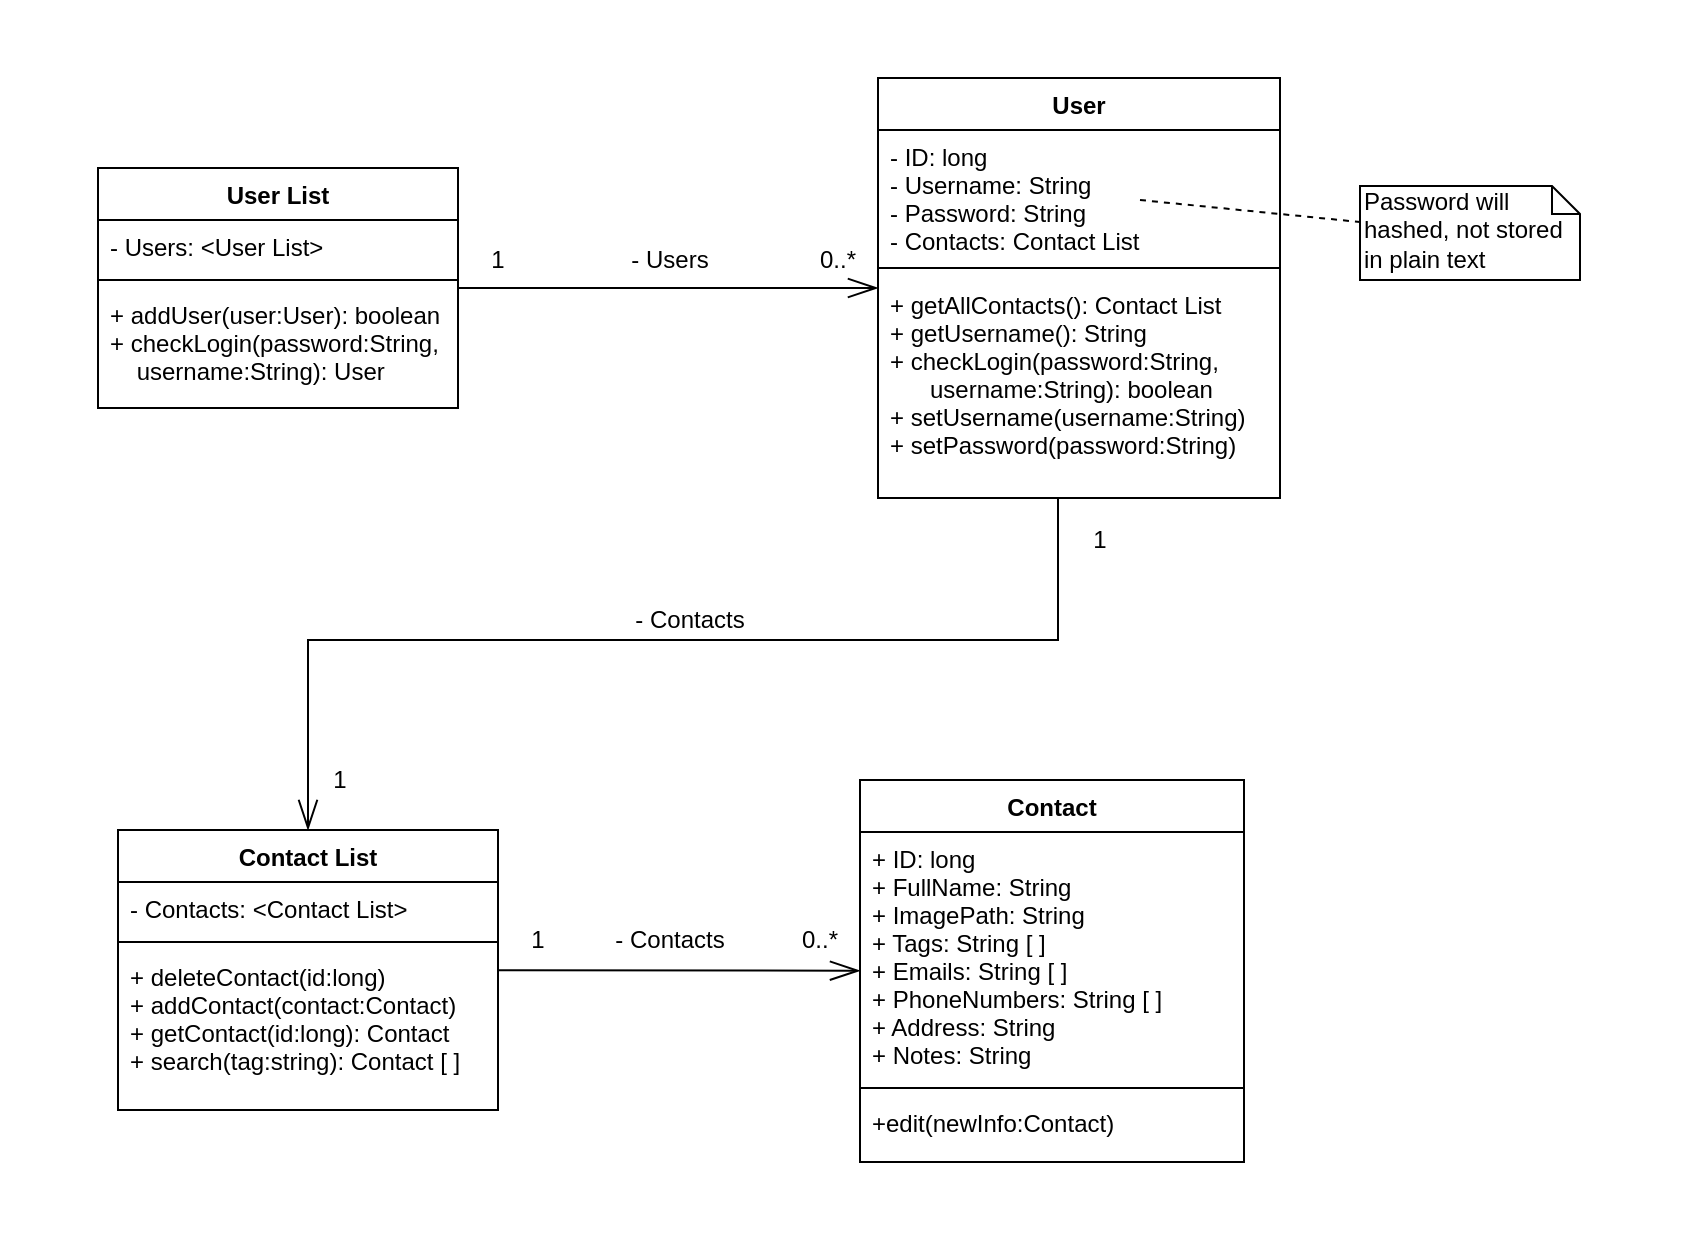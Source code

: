 <mxfile version="13.1.3" type="device"><diagram id="bLmB_LzR0BzOg6oAVkzb" name="Page-1"><mxGraphModel dx="1422" dy="756" grid="1" gridSize="10" guides="1" tooltips="1" connect="1" arrows="1" fold="1" page="1" pageScale="1" pageWidth="1100" pageHeight="850" math="0" shadow="0"><root><mxCell id="0"/><mxCell id="1" parent="0"/><mxCell id="7PhZm-5lIpzk7gEg2Kvw-50" style="edgeStyle=orthogonalEdgeStyle;rounded=0;orthogonalLoop=1;jettySize=auto;html=1;exitX=0.5;exitY=1;exitDx=0;exitDy=0;endArrow=openThin;endFill=0;endSize=13;" parent="1" source="7PhZm-5lIpzk7gEg2Kvw-25" target="7PhZm-5lIpzk7gEg2Kvw-36" edge="1"><mxGeometry relative="1" as="geometry"><Array as="points"><mxPoint x="659" y="364"/><mxPoint x="659" y="435"/><mxPoint x="284" y="435"/></Array></mxGeometry></mxCell><mxCell id="7PhZm-5lIpzk7gEg2Kvw-49" value="" style="endArrow=openThin;html=1;endFill=0;endSize=13;" parent="1" source="7PhZm-5lIpzk7gEg2Kvw-6" target="7PhZm-5lIpzk7gEg2Kvw-25" edge="1"><mxGeometry width="50" height="50" relative="1" as="geometry"><mxPoint x="650" y="485" as="sourcePoint"/><mxPoint x="650" y="305" as="targetPoint"/></mxGeometry></mxCell><mxCell id="7PhZm-5lIpzk7gEg2Kvw-52" value="" style="endArrow=openThin;html=1;endFill=0;endSize=13;" parent="1" source="7PhZm-5lIpzk7gEg2Kvw-36" target="7PhZm-5lIpzk7gEg2Kvw-14" edge="1"><mxGeometry width="50" height="50" relative="1" as="geometry"><mxPoint x="369" y="269" as="sourcePoint"/><mxPoint x="579" y="269" as="targetPoint"/></mxGeometry></mxCell><mxCell id="7PhZm-5lIpzk7gEg2Kvw-53" value="- Users" style="text;html=1;strokeColor=none;fillColor=none;align=center;verticalAlign=middle;whiteSpace=wrap;rounded=0;" parent="1" vertex="1"><mxGeometry x="440" y="235" width="50" height="20" as="geometry"/></mxCell><mxCell id="7PhZm-5lIpzk7gEg2Kvw-54" value="- Contacts" style="text;html=1;strokeColor=none;fillColor=none;align=center;verticalAlign=middle;whiteSpace=wrap;rounded=0;" parent="1" vertex="1"><mxGeometry x="440" y="415" width="70" height="20" as="geometry"/></mxCell><mxCell id="7PhZm-5lIpzk7gEg2Kvw-55" value="- Contacts" style="text;html=1;strokeColor=none;fillColor=none;align=center;verticalAlign=middle;whiteSpace=wrap;rounded=0;" parent="1" vertex="1"><mxGeometry x="430" y="575" width="70" height="20" as="geometry"/></mxCell><mxCell id="7PhZm-5lIpzk7gEg2Kvw-56" value="1" style="text;html=1;strokeColor=none;fillColor=none;align=center;verticalAlign=middle;whiteSpace=wrap;rounded=0;" parent="1" vertex="1"><mxGeometry x="660" y="375" width="40" height="20" as="geometry"/></mxCell><mxCell id="7PhZm-5lIpzk7gEg2Kvw-57" value="1" style="text;html=1;strokeColor=none;fillColor=none;align=center;verticalAlign=middle;whiteSpace=wrap;rounded=0;" parent="1" vertex="1"><mxGeometry x="280" y="495" width="40" height="20" as="geometry"/></mxCell><mxCell id="7PhZm-5lIpzk7gEg2Kvw-58" value="1" style="text;html=1;strokeColor=none;fillColor=none;align=center;verticalAlign=middle;whiteSpace=wrap;rounded=0;" parent="1" vertex="1"><mxGeometry x="359" y="235" width="40" height="20" as="geometry"/></mxCell><mxCell id="7PhZm-5lIpzk7gEg2Kvw-59" value="1" style="text;html=1;strokeColor=none;fillColor=none;align=center;verticalAlign=middle;whiteSpace=wrap;rounded=0;" parent="1" vertex="1"><mxGeometry x="379" y="575" width="40" height="20" as="geometry"/></mxCell><mxCell id="7PhZm-5lIpzk7gEg2Kvw-60" value="0..*" style="text;html=1;strokeColor=none;fillColor=none;align=center;verticalAlign=middle;whiteSpace=wrap;rounded=0;" parent="1" vertex="1"><mxGeometry x="529" y="235" width="40" height="20" as="geometry"/></mxCell><mxCell id="7PhZm-5lIpzk7gEg2Kvw-61" value="0..*" style="text;html=1;strokeColor=none;fillColor=none;align=center;verticalAlign=middle;whiteSpace=wrap;rounded=0;rotation=0;" parent="1" vertex="1"><mxGeometry x="520" y="575" width="40" height="20" as="geometry"/></mxCell><mxCell id="7PhZm-5lIpzk7gEg2Kvw-62" value="Password will&amp;nbsp;&lt;br&gt;hashed, not stored in plain text" style="shape=note;whiteSpace=wrap;html=1;size=14;verticalAlign=top;align=left;spacingTop=-6;" parent="1" vertex="1"><mxGeometry x="810" y="208" width="110" height="47" as="geometry"/></mxCell><mxCell id="7PhZm-5lIpzk7gEg2Kvw-63" value="" style="endArrow=none;dashed=1;html=1;" parent="1" target="7PhZm-5lIpzk7gEg2Kvw-62" edge="1"><mxGeometry width="50" height="50" relative="1" as="geometry"><mxPoint x="700" y="215" as="sourcePoint"/><mxPoint x="620" y="425" as="targetPoint"/></mxGeometry></mxCell><mxCell id="7PhZm-5lIpzk7gEg2Kvw-64" value="" style="rounded=0;whiteSpace=wrap;html=1;fillColor=none;strokeColor=none;" parent="1" vertex="1"><mxGeometry x="130" y="115" width="840" height="620" as="geometry"/></mxCell><mxCell id="7PhZm-5lIpzk7gEg2Kvw-25" value="User" style="swimlane;fontStyle=1;align=center;verticalAlign=top;childLayout=stackLayout;horizontal=1;startSize=26;horizontalStack=0;resizeParent=1;resizeLast=0;collapsible=1;marginBottom=0;rounded=0;shadow=0;strokeWidth=1;fillColor=#ffffff;" parent="1" vertex="1"><mxGeometry x="569" y="154" width="201" height="210" as="geometry"><mxRectangle x="230" y="140" width="160" height="26" as="alternateBounds"/></mxGeometry></mxCell><mxCell id="7PhZm-5lIpzk7gEg2Kvw-26" value="- ID: long&#10;- Username: String&#10;- Password: String&#10;- Contacts: Contact List&#10;" style="text;align=left;verticalAlign=top;spacingLeft=4;spacingRight=4;overflow=hidden;rotatable=0;points=[[0,0.5],[1,0.5]];portConstraint=eastwest;fillColor=none;" parent="7PhZm-5lIpzk7gEg2Kvw-25" vertex="1"><mxGeometry y="26" width="201" height="64" as="geometry"/></mxCell><mxCell id="7PhZm-5lIpzk7gEg2Kvw-30" value="" style="line;html=1;strokeWidth=1;align=left;verticalAlign=middle;spacingTop=-1;spacingLeft=3;spacingRight=3;rotatable=0;labelPosition=right;points=[];portConstraint=eastwest;" parent="7PhZm-5lIpzk7gEg2Kvw-25" vertex="1"><mxGeometry y="90" width="201" height="10" as="geometry"/></mxCell><mxCell id="7PhZm-5lIpzk7gEg2Kvw-31" value="+ getAllContacts(): Contact List&#10;+ getUsername(): String&#10;+ checkLogin(password:String, &#10;      username:String): boolean&#10;+ setUsername(username:String)&#10;+ setPassword(password:String)" style="text;align=left;verticalAlign=top;spacingLeft=4;spacingRight=4;overflow=hidden;rotatable=0;points=[[0,0.5],[1,0.5]];portConstraint=eastwest;" parent="7PhZm-5lIpzk7gEg2Kvw-25" vertex="1"><mxGeometry y="100" width="201" height="110" as="geometry"/></mxCell><mxCell id="7PhZm-5lIpzk7gEg2Kvw-6" value="User List" style="swimlane;fontStyle=1;align=center;verticalAlign=top;childLayout=stackLayout;horizontal=1;startSize=26;horizontalStack=0;resizeParent=1;resizeLast=0;collapsible=1;marginBottom=0;rounded=0;shadow=0;strokeWidth=1;" parent="1" vertex="1"><mxGeometry x="179" y="199" width="180" height="120" as="geometry"><mxRectangle x="230" y="140" width="160" height="26" as="alternateBounds"/></mxGeometry></mxCell><mxCell id="7PhZm-5lIpzk7gEg2Kvw-7" value="- Users: &lt;User List&gt;" style="text;align=left;verticalAlign=top;spacingLeft=4;spacingRight=4;overflow=hidden;rotatable=0;points=[[0,0.5],[1,0.5]];portConstraint=eastwest;" parent="7PhZm-5lIpzk7gEg2Kvw-6" vertex="1"><mxGeometry y="26" width="180" height="26" as="geometry"/></mxCell><mxCell id="7PhZm-5lIpzk7gEg2Kvw-8" value="" style="line;html=1;strokeWidth=1;align=left;verticalAlign=middle;spacingTop=-1;spacingLeft=3;spacingRight=3;rotatable=0;labelPosition=right;points=[];portConstraint=eastwest;" parent="7PhZm-5lIpzk7gEg2Kvw-6" vertex="1"><mxGeometry y="52" width="180" height="8" as="geometry"/></mxCell><mxCell id="7PhZm-5lIpzk7gEg2Kvw-9" value="+ addUser(user:User): boolean &#10;+ checkLogin(password:String, &#10;    username:String): User" style="text;align=left;verticalAlign=top;spacingLeft=4;spacingRight=4;overflow=hidden;rotatable=0;points=[[0,0.5],[1,0.5]];portConstraint=eastwest;" parent="7PhZm-5lIpzk7gEg2Kvw-6" vertex="1"><mxGeometry y="60" width="180" height="60" as="geometry"/></mxCell><mxCell id="7PhZm-5lIpzk7gEg2Kvw-36" value="Contact List" style="swimlane;fontStyle=1;align=center;verticalAlign=top;childLayout=stackLayout;horizontal=1;startSize=26;horizontalStack=0;resizeParent=1;resizeLast=0;collapsible=1;marginBottom=0;rounded=0;shadow=0;strokeWidth=1;" parent="1" vertex="1"><mxGeometry x="189" y="530" width="190" height="140" as="geometry"><mxRectangle x="230" y="140" width="160" height="26" as="alternateBounds"/></mxGeometry></mxCell><mxCell id="7PhZm-5lIpzk7gEg2Kvw-37" value="- Contacts: &lt;Contact List&gt;" style="text;align=left;verticalAlign=top;spacingLeft=4;spacingRight=4;overflow=hidden;rotatable=0;points=[[0,0.5],[1,0.5]];portConstraint=eastwest;" parent="7PhZm-5lIpzk7gEg2Kvw-36" vertex="1"><mxGeometry y="26" width="190" height="26" as="geometry"/></mxCell><mxCell id="7PhZm-5lIpzk7gEg2Kvw-38" value="" style="line;html=1;strokeWidth=1;align=left;verticalAlign=middle;spacingTop=-1;spacingLeft=3;spacingRight=3;rotatable=0;labelPosition=right;points=[];portConstraint=eastwest;" parent="7PhZm-5lIpzk7gEg2Kvw-36" vertex="1"><mxGeometry y="52" width="190" height="8" as="geometry"/></mxCell><mxCell id="7PhZm-5lIpzk7gEg2Kvw-39" value="+ deleteContact(id:long)&#10;+ addContact(contact:Contact)&#10;+ getContact(id:long): Contact&#10;+ search(tag:string): Contact [ ]&#10;" style="text;align=left;verticalAlign=top;spacingLeft=4;spacingRight=4;overflow=hidden;rotatable=0;points=[[0,0.5],[1,0.5]];portConstraint=eastwest;" parent="7PhZm-5lIpzk7gEg2Kvw-36" vertex="1"><mxGeometry y="60" width="190" height="80" as="geometry"/></mxCell><mxCell id="7PhZm-5lIpzk7gEg2Kvw-14" value="Contact" style="swimlane;fontStyle=1;align=center;verticalAlign=top;childLayout=stackLayout;horizontal=1;startSize=26;horizontalStack=0;resizeParent=1;resizeLast=0;collapsible=1;marginBottom=0;rounded=0;shadow=0;strokeWidth=1;" parent="1" vertex="1"><mxGeometry x="560" y="505" width="192" height="191" as="geometry"><mxRectangle x="550" y="140" width="160" height="26" as="alternateBounds"/></mxGeometry></mxCell><mxCell id="7PhZm-5lIpzk7gEg2Kvw-15" value="+ ID: long&#10;+ FullName: String&#10;+ ImagePath: String&#10;+ Tags: String [ ]&#10;+ Emails: String [ ]&#10;+ PhoneNumbers: String [ ]&#10;+ Address: String&#10;+ Notes: String" style="text;align=left;verticalAlign=top;spacingLeft=4;spacingRight=4;overflow=hidden;rotatable=0;points=[[0,0.5],[1,0.5]];portConstraint=eastwest;" parent="7PhZm-5lIpzk7gEg2Kvw-14" vertex="1"><mxGeometry y="26" width="192" height="124" as="geometry"/></mxCell><mxCell id="7PhZm-5lIpzk7gEg2Kvw-23" value="" style="line;html=1;strokeWidth=1;align=left;verticalAlign=middle;spacingTop=-1;spacingLeft=3;spacingRight=3;rotatable=0;labelPosition=right;points=[];portConstraint=eastwest;" parent="7PhZm-5lIpzk7gEg2Kvw-14" vertex="1"><mxGeometry y="150" width="192" height="8" as="geometry"/></mxCell><mxCell id="7PhZm-5lIpzk7gEg2Kvw-24" value="+edit(newInfo:Contact)" style="text;align=left;verticalAlign=top;spacingLeft=4;spacingRight=4;overflow=hidden;rotatable=0;points=[[0,0.5],[1,0.5]];portConstraint=eastwest;" parent="7PhZm-5lIpzk7gEg2Kvw-14" vertex="1"><mxGeometry y="158" width="192" height="26" as="geometry"/></mxCell></root></mxGraphModel></diagram></mxfile>